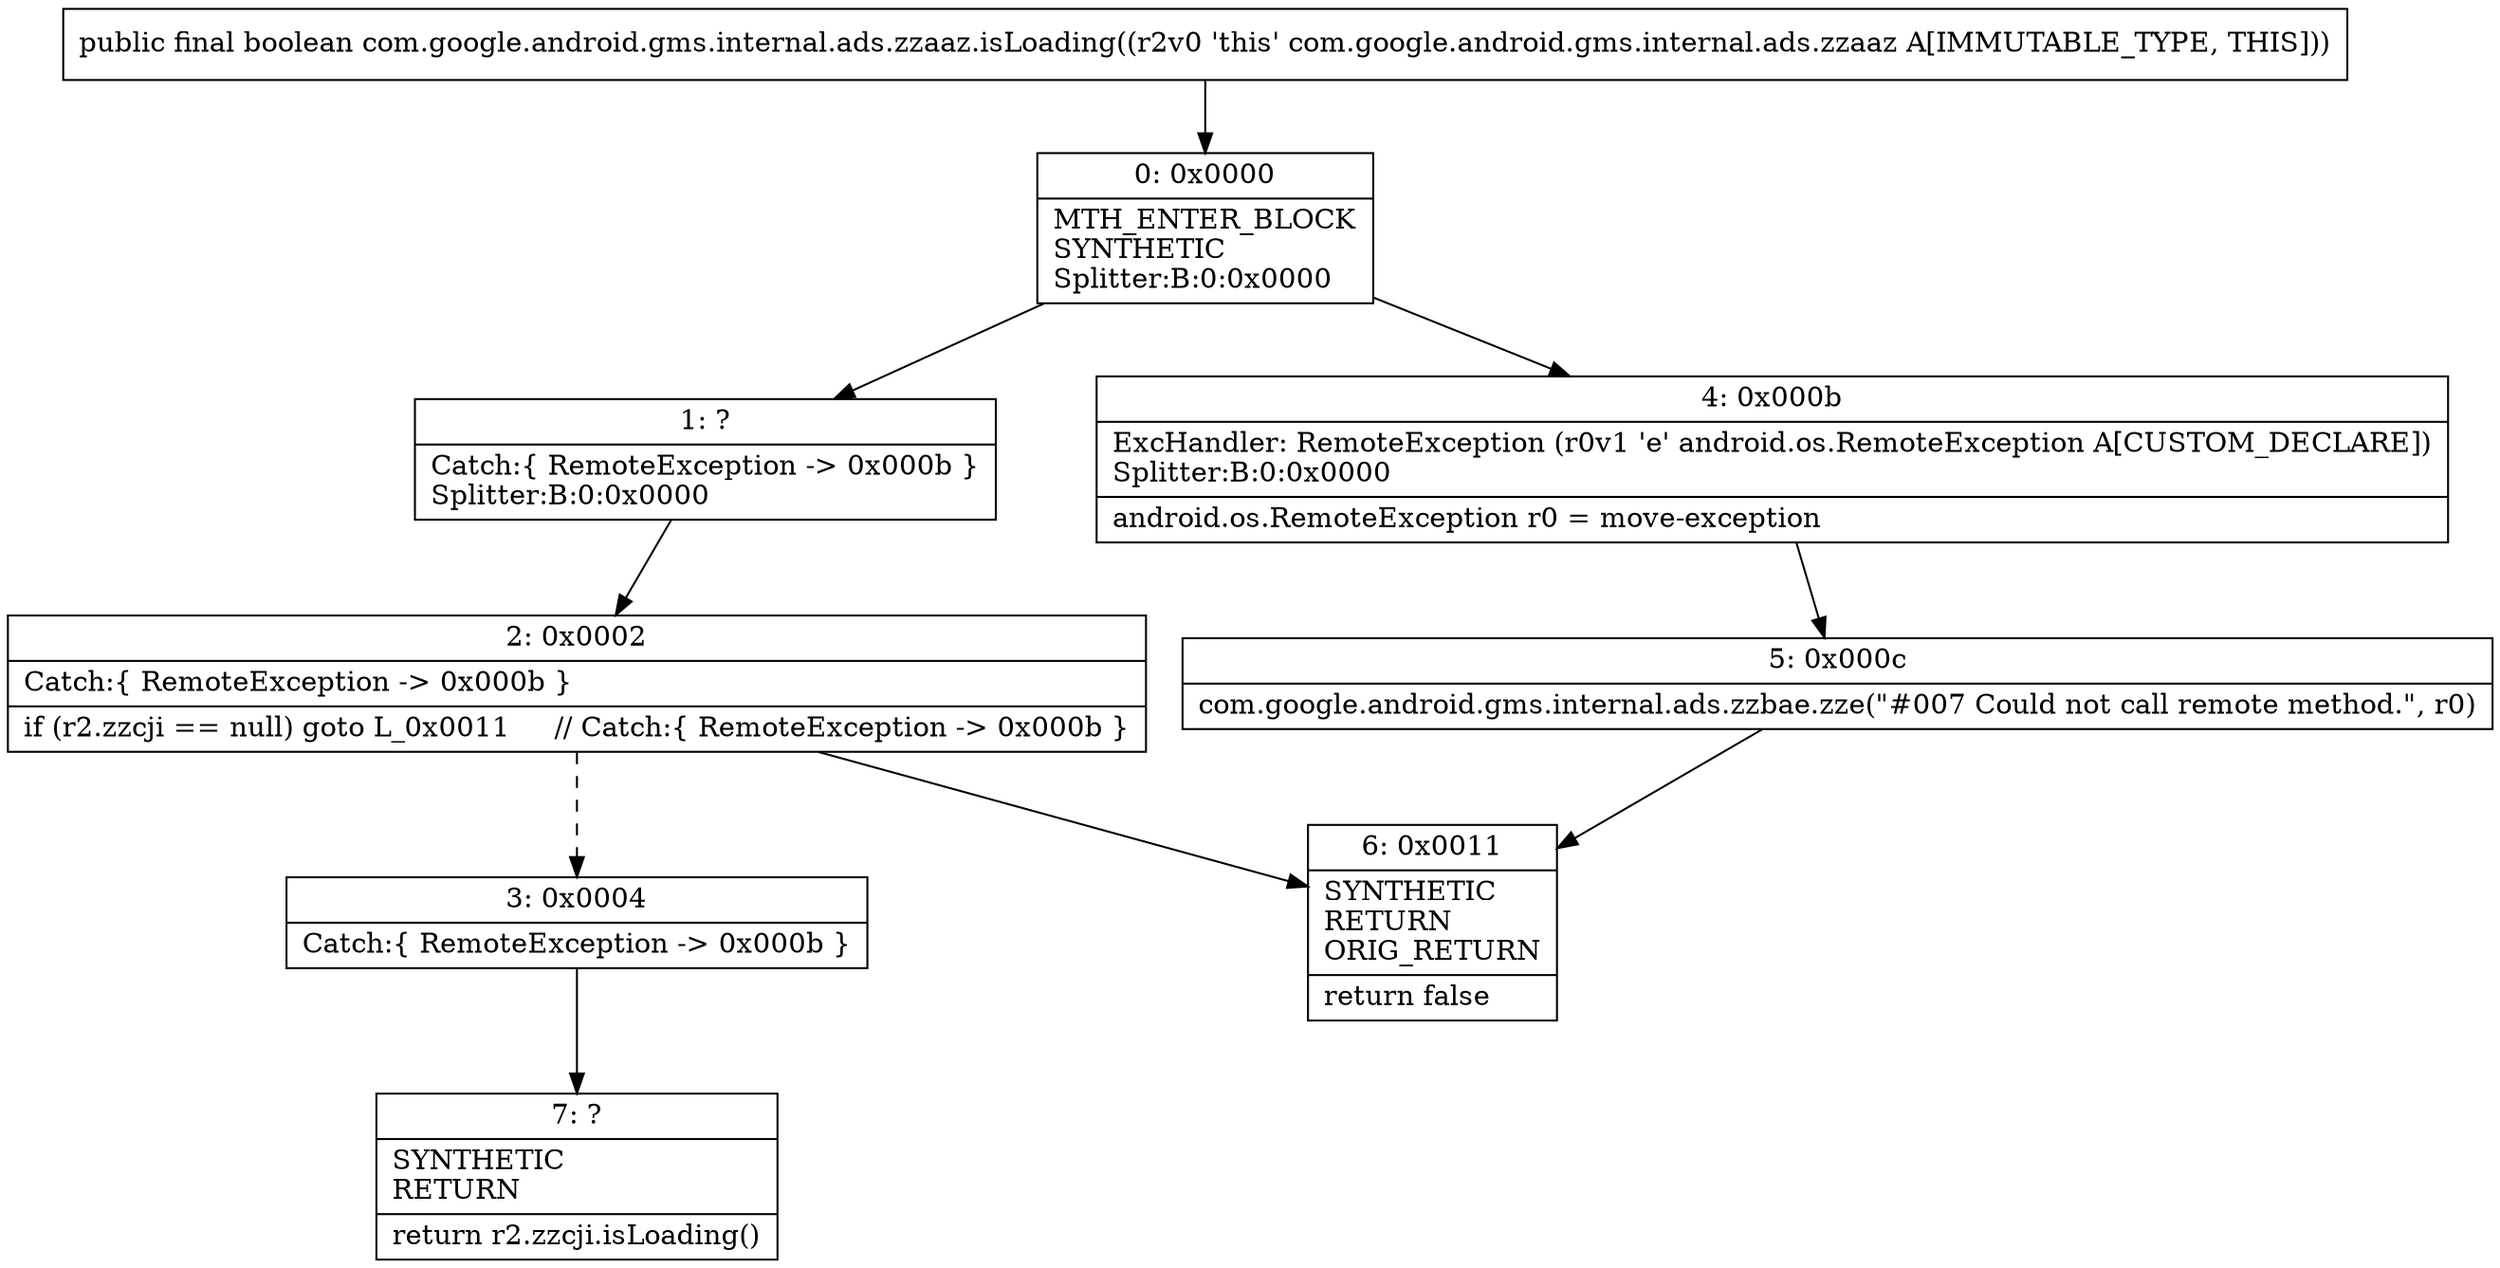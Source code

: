 digraph "CFG forcom.google.android.gms.internal.ads.zzaaz.isLoading()Z" {
Node_0 [shape=record,label="{0\:\ 0x0000|MTH_ENTER_BLOCK\lSYNTHETIC\lSplitter:B:0:0x0000\l}"];
Node_1 [shape=record,label="{1\:\ ?|Catch:\{ RemoteException \-\> 0x000b \}\lSplitter:B:0:0x0000\l}"];
Node_2 [shape=record,label="{2\:\ 0x0002|Catch:\{ RemoteException \-\> 0x000b \}\l|if (r2.zzcji == null) goto L_0x0011     \/\/ Catch:\{ RemoteException \-\> 0x000b \}\l}"];
Node_3 [shape=record,label="{3\:\ 0x0004|Catch:\{ RemoteException \-\> 0x000b \}\l}"];
Node_4 [shape=record,label="{4\:\ 0x000b|ExcHandler: RemoteException (r0v1 'e' android.os.RemoteException A[CUSTOM_DECLARE])\lSplitter:B:0:0x0000\l|android.os.RemoteException r0 = move\-exception\l}"];
Node_5 [shape=record,label="{5\:\ 0x000c|com.google.android.gms.internal.ads.zzbae.zze(\"#007 Could not call remote method.\", r0)\l}"];
Node_6 [shape=record,label="{6\:\ 0x0011|SYNTHETIC\lRETURN\lORIG_RETURN\l|return false\l}"];
Node_7 [shape=record,label="{7\:\ ?|SYNTHETIC\lRETURN\l|return r2.zzcji.isLoading()\l}"];
MethodNode[shape=record,label="{public final boolean com.google.android.gms.internal.ads.zzaaz.isLoading((r2v0 'this' com.google.android.gms.internal.ads.zzaaz A[IMMUTABLE_TYPE, THIS])) }"];
MethodNode -> Node_0;
Node_0 -> Node_1;
Node_0 -> Node_4;
Node_1 -> Node_2;
Node_2 -> Node_3[style=dashed];
Node_2 -> Node_6;
Node_3 -> Node_7;
Node_4 -> Node_5;
Node_5 -> Node_6;
}


